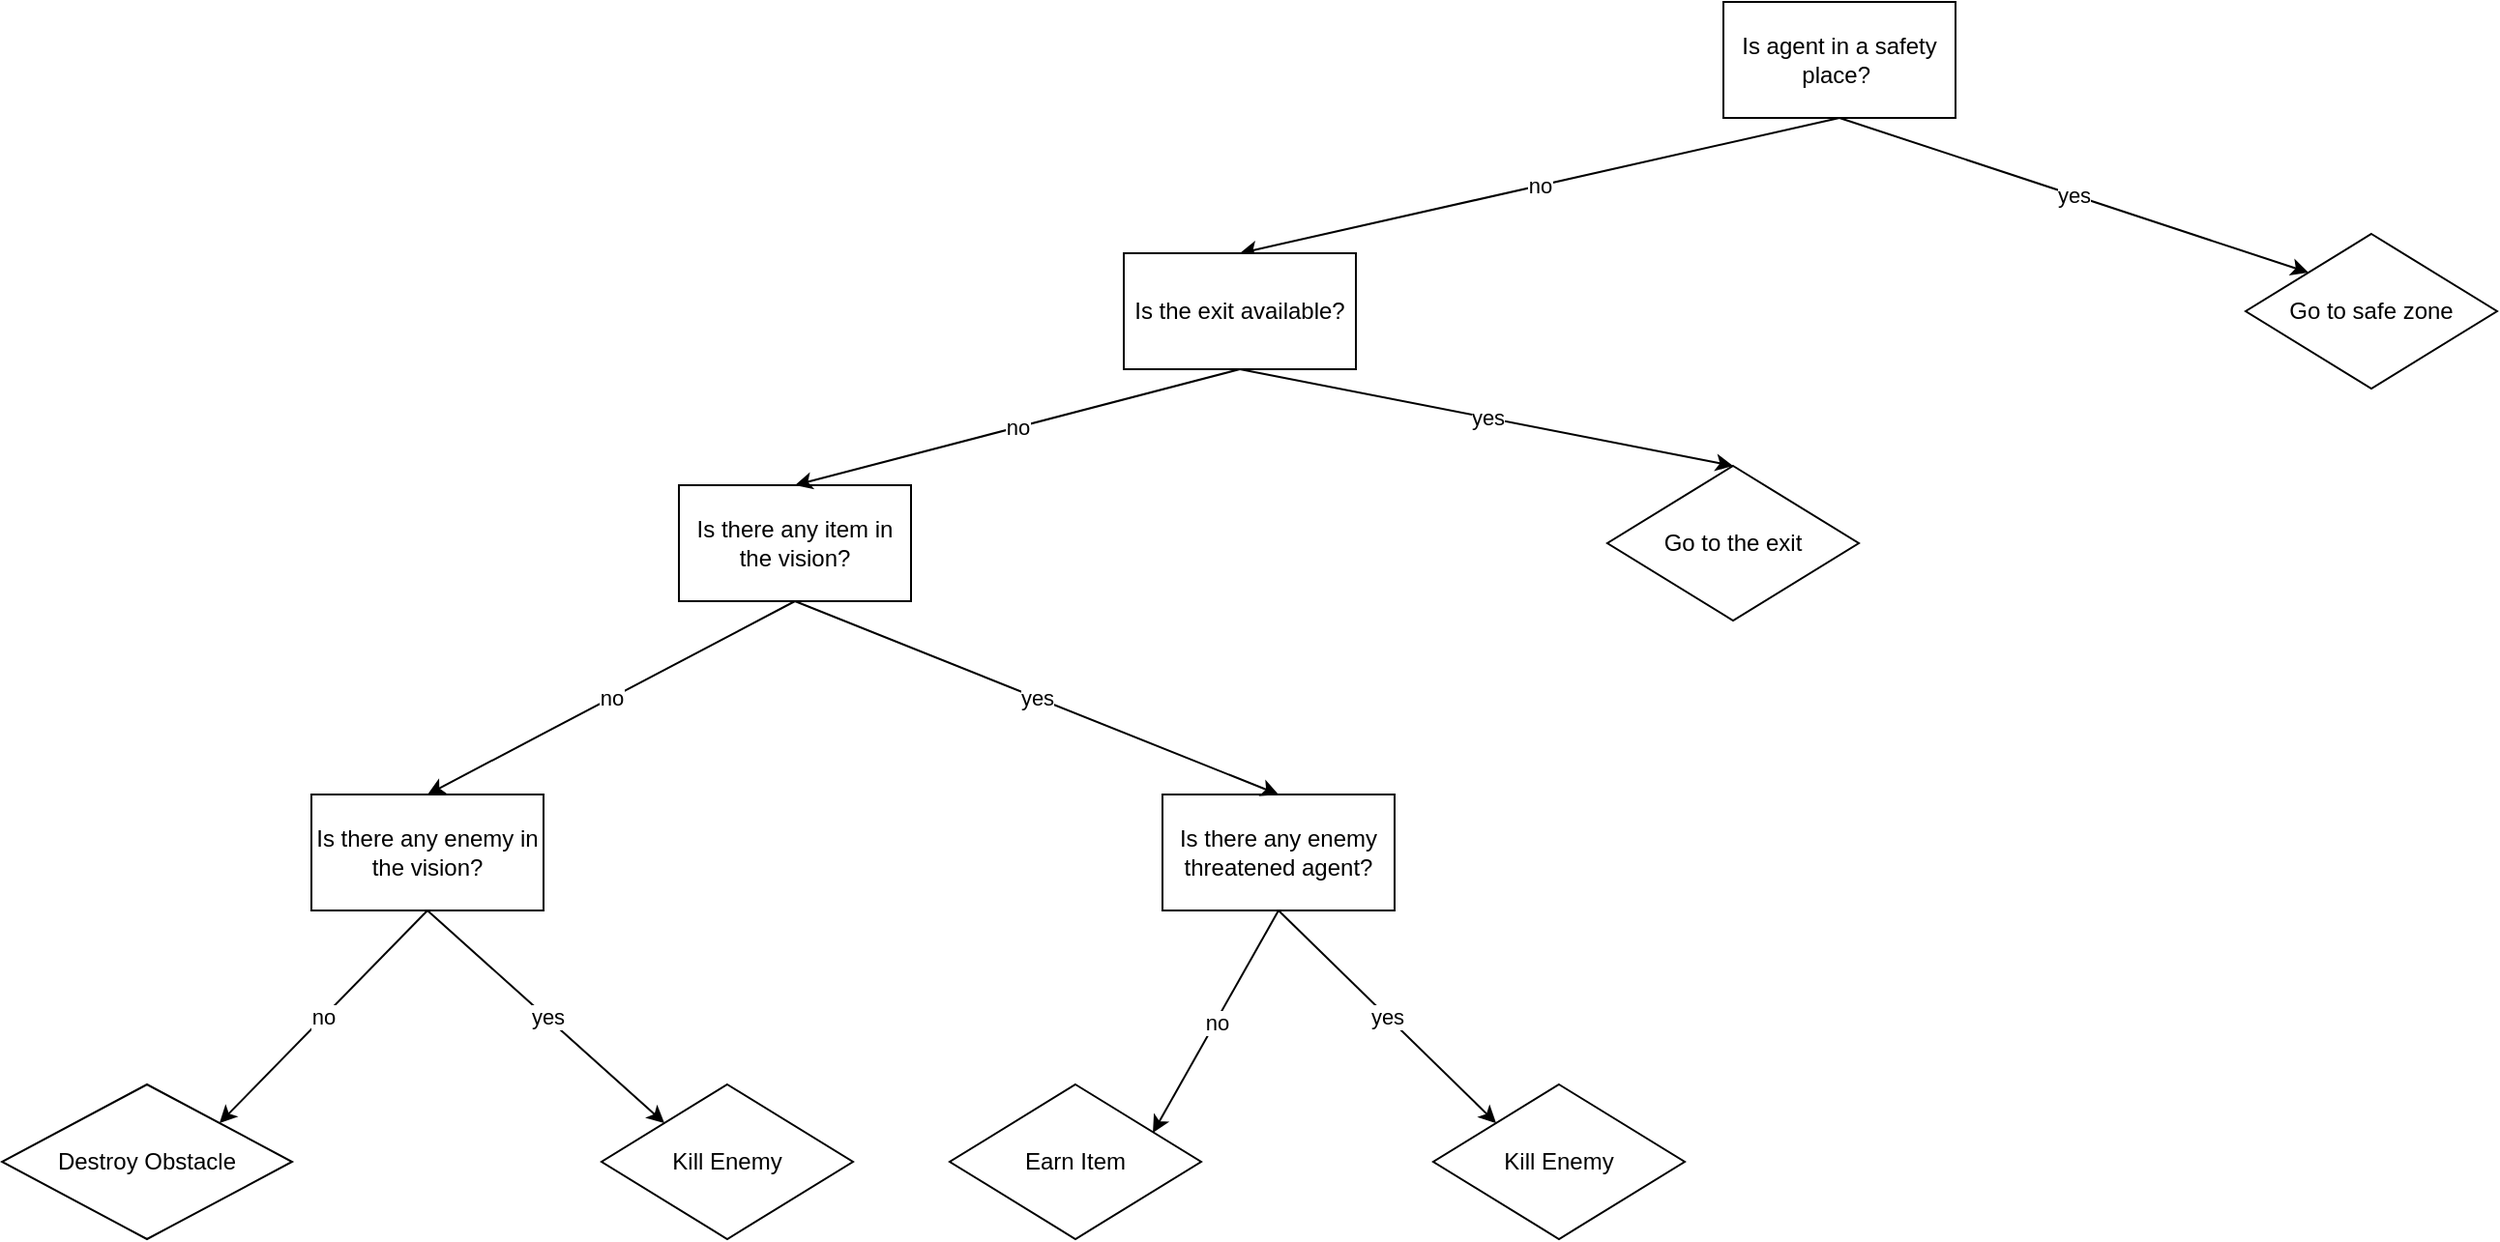 <mxfile>
    <diagram id="c903NYY6Gn3Lkph7trLJ" name="Page-1">
        <mxGraphModel dx="1118" dy="792" grid="1" gridSize="10" guides="1" tooltips="1" connect="1" arrows="1" fold="1" page="1" pageScale="1" pageWidth="3300" pageHeight="4681" math="0" shadow="0">
            <root>
                <mxCell id="0"/>
                <mxCell id="1" parent="0"/>
                <mxCell id="2" value="Is agent in a safety place?&amp;nbsp;" style="rounded=0;whiteSpace=wrap;html=1;" vertex="1" parent="1">
                    <mxGeometry x="1160" y="30" width="120" height="60" as="geometry"/>
                </mxCell>
                <mxCell id="4" value="Go to safe zone" style="rhombus;whiteSpace=wrap;html=1;" vertex="1" parent="1">
                    <mxGeometry x="1430" y="150" width="130" height="80" as="geometry"/>
                </mxCell>
                <mxCell id="8" value="" style="endArrow=classic;html=1;entryX=0;entryY=0;entryDx=0;entryDy=0;exitX=0.5;exitY=1;exitDx=0;exitDy=0;" edge="1" parent="1" source="2" target="4">
                    <mxGeometry relative="1" as="geometry">
                        <mxPoint x="1180" y="210" as="sourcePoint"/>
                        <mxPoint x="1200" y="410" as="targetPoint"/>
                    </mxGeometry>
                </mxCell>
                <mxCell id="9" value="yes" style="edgeLabel;resizable=0;html=1;align=center;verticalAlign=middle;" connectable="0" vertex="1" parent="8">
                    <mxGeometry relative="1" as="geometry"/>
                </mxCell>
                <mxCell id="11" value="Is there any item in the vision?" style="rounded=0;whiteSpace=wrap;html=1;" vertex="1" parent="1">
                    <mxGeometry x="620" y="280" width="120" height="60" as="geometry"/>
                </mxCell>
                <mxCell id="13" value="" style="endArrow=classic;html=1;exitX=0.5;exitY=1;exitDx=0;exitDy=0;entryX=0.5;entryY=0;entryDx=0;entryDy=0;" edge="1" parent="1" source="2" target="37">
                    <mxGeometry relative="1" as="geometry">
                        <mxPoint x="1100" y="410" as="sourcePoint"/>
                        <mxPoint x="940" y="130" as="targetPoint"/>
                    </mxGeometry>
                </mxCell>
                <mxCell id="14" value="no" style="edgeLabel;resizable=0;html=1;align=center;verticalAlign=middle;" connectable="0" vertex="1" parent="13">
                    <mxGeometry relative="1" as="geometry"/>
                </mxCell>
                <mxCell id="16" value="Is there any enemy in the vision?" style="rounded=0;whiteSpace=wrap;html=1;" vertex="1" parent="1">
                    <mxGeometry x="430" y="440" width="120" height="60" as="geometry"/>
                </mxCell>
                <mxCell id="18" value="Kill Enemy" style="rhombus;whiteSpace=wrap;html=1;" vertex="1" parent="1">
                    <mxGeometry x="580" y="590" width="130" height="80" as="geometry"/>
                </mxCell>
                <mxCell id="19" value="Destroy Obstacle" style="rhombus;whiteSpace=wrap;html=1;" vertex="1" parent="1">
                    <mxGeometry x="270" y="590" width="150" height="80" as="geometry"/>
                </mxCell>
                <mxCell id="20" value="" style="endArrow=classic;html=1;entryX=1;entryY=0;entryDx=0;entryDy=0;exitX=0.5;exitY=1;exitDx=0;exitDy=0;" edge="1" parent="1" source="16" target="19">
                    <mxGeometry relative="1" as="geometry">
                        <mxPoint x="940" y="410" as="sourcePoint"/>
                        <mxPoint x="1040" y="410" as="targetPoint"/>
                    </mxGeometry>
                </mxCell>
                <mxCell id="21" value="no" style="edgeLabel;resizable=0;html=1;align=center;verticalAlign=middle;" connectable="0" vertex="1" parent="20">
                    <mxGeometry relative="1" as="geometry"/>
                </mxCell>
                <mxCell id="24" value="" style="endArrow=classic;html=1;fontSize=11;entryX=0;entryY=0;entryDx=0;entryDy=0;exitX=0.5;exitY=1;exitDx=0;exitDy=0;" edge="1" parent="1" source="16" target="18">
                    <mxGeometry relative="1" as="geometry">
                        <mxPoint x="940" y="410" as="sourcePoint"/>
                        <mxPoint x="1040" y="410" as="targetPoint"/>
                    </mxGeometry>
                </mxCell>
                <mxCell id="25" value="yes" style="edgeLabel;resizable=0;html=1;align=center;verticalAlign=middle;" connectable="0" vertex="1" parent="24">
                    <mxGeometry relative="1" as="geometry"/>
                </mxCell>
                <mxCell id="26" value="" style="endArrow=classic;html=1;fontSize=11;entryX=0.5;entryY=0;entryDx=0;entryDy=0;exitX=0.5;exitY=1;exitDx=0;exitDy=0;" edge="1" parent="1" source="11" target="16">
                    <mxGeometry relative="1" as="geometry">
                        <mxPoint x="940" y="410" as="sourcePoint"/>
                        <mxPoint x="1040" y="410" as="targetPoint"/>
                    </mxGeometry>
                </mxCell>
                <mxCell id="27" value="no" style="edgeLabel;resizable=0;html=1;align=center;verticalAlign=middle;" connectable="0" vertex="1" parent="26">
                    <mxGeometry relative="1" as="geometry"/>
                </mxCell>
                <mxCell id="28" value="Is there any enemy threatened agent?" style="rounded=0;whiteSpace=wrap;html=1;" vertex="1" parent="1">
                    <mxGeometry x="870" y="440" width="120" height="60" as="geometry"/>
                </mxCell>
                <mxCell id="29" value="" style="endArrow=classic;html=1;fontSize=11;exitX=0.5;exitY=1;exitDx=0;exitDy=0;entryX=0.5;entryY=0;entryDx=0;entryDy=0;" edge="1" parent="1" source="11" target="28">
                    <mxGeometry relative="1" as="geometry">
                        <mxPoint x="940" y="410" as="sourcePoint"/>
                        <mxPoint x="1040" y="410" as="targetPoint"/>
                    </mxGeometry>
                </mxCell>
                <mxCell id="30" value="yes" style="edgeLabel;resizable=0;html=1;align=center;verticalAlign=middle;" connectable="0" vertex="1" parent="29">
                    <mxGeometry relative="1" as="geometry"/>
                </mxCell>
                <mxCell id="31" value="Kill Enemy" style="rhombus;whiteSpace=wrap;html=1;" vertex="1" parent="1">
                    <mxGeometry x="1010" y="590" width="130" height="80" as="geometry"/>
                </mxCell>
                <mxCell id="32" value="Earn Item" style="rhombus;whiteSpace=wrap;html=1;" vertex="1" parent="1">
                    <mxGeometry x="760" y="590" width="130" height="80" as="geometry"/>
                </mxCell>
                <mxCell id="33" value="" style="endArrow=classic;html=1;fontSize=11;entryX=0.808;entryY=0.313;entryDx=0;entryDy=0;entryPerimeter=0;exitX=0.5;exitY=1;exitDx=0;exitDy=0;" edge="1" parent="1" source="28" target="32">
                    <mxGeometry relative="1" as="geometry">
                        <mxPoint x="940" y="400" as="sourcePoint"/>
                        <mxPoint x="1040" y="400" as="targetPoint"/>
                    </mxGeometry>
                </mxCell>
                <mxCell id="34" value="no" style="edgeLabel;resizable=0;html=1;align=center;verticalAlign=middle;" connectable="0" vertex="1" parent="33">
                    <mxGeometry relative="1" as="geometry"/>
                </mxCell>
                <mxCell id="35" value="" style="endArrow=classic;html=1;fontSize=11;entryX=0;entryY=0;entryDx=0;entryDy=0;exitX=0.5;exitY=1;exitDx=0;exitDy=0;" edge="1" parent="1" source="28" target="31">
                    <mxGeometry relative="1" as="geometry">
                        <mxPoint x="770" y="420" as="sourcePoint"/>
                        <mxPoint x="892.5" y="530" as="targetPoint"/>
                    </mxGeometry>
                </mxCell>
                <mxCell id="36" value="yes" style="edgeLabel;resizable=0;html=1;align=center;verticalAlign=middle;" connectable="0" vertex="1" parent="35">
                    <mxGeometry relative="1" as="geometry"/>
                </mxCell>
                <mxCell id="37" value="Is the exit available?" style="rounded=0;whiteSpace=wrap;html=1;fontSize=12;" vertex="1" parent="1">
                    <mxGeometry x="850" y="160" width="120" height="60" as="geometry"/>
                </mxCell>
                <mxCell id="38" value="" style="endArrow=classic;html=1;exitX=0.5;exitY=1;exitDx=0;exitDy=0;entryX=0.5;entryY=0;entryDx=0;entryDy=0;" edge="1" parent="1" source="37" target="42">
                    <mxGeometry relative="1" as="geometry">
                        <mxPoint x="960" y="220" as="sourcePoint"/>
                        <mxPoint x="1170" y="280" as="targetPoint"/>
                    </mxGeometry>
                </mxCell>
                <mxCell id="39" value="yes" style="edgeLabel;resizable=0;html=1;align=center;verticalAlign=middle;" connectable="0" vertex="1" parent="38">
                    <mxGeometry relative="1" as="geometry"/>
                </mxCell>
                <mxCell id="40" value="" style="endArrow=classic;html=1;fontSize=11;entryX=0.5;entryY=0;entryDx=0;entryDy=0;exitX=0.5;exitY=1;exitDx=0;exitDy=0;" edge="1" parent="1" source="37" target="11">
                    <mxGeometry relative="1" as="geometry">
                        <mxPoint x="890" y="270" as="sourcePoint"/>
                        <mxPoint x="710" y="320" as="targetPoint"/>
                    </mxGeometry>
                </mxCell>
                <mxCell id="41" value="no" style="edgeLabel;resizable=0;html=1;align=center;verticalAlign=middle;" connectable="0" vertex="1" parent="40">
                    <mxGeometry relative="1" as="geometry"/>
                </mxCell>
                <mxCell id="42" value="Go to the exit" style="rhombus;whiteSpace=wrap;html=1;" vertex="1" parent="1">
                    <mxGeometry x="1100" y="270" width="130" height="80" as="geometry"/>
                </mxCell>
            </root>
        </mxGraphModel>
    </diagram>
</mxfile>